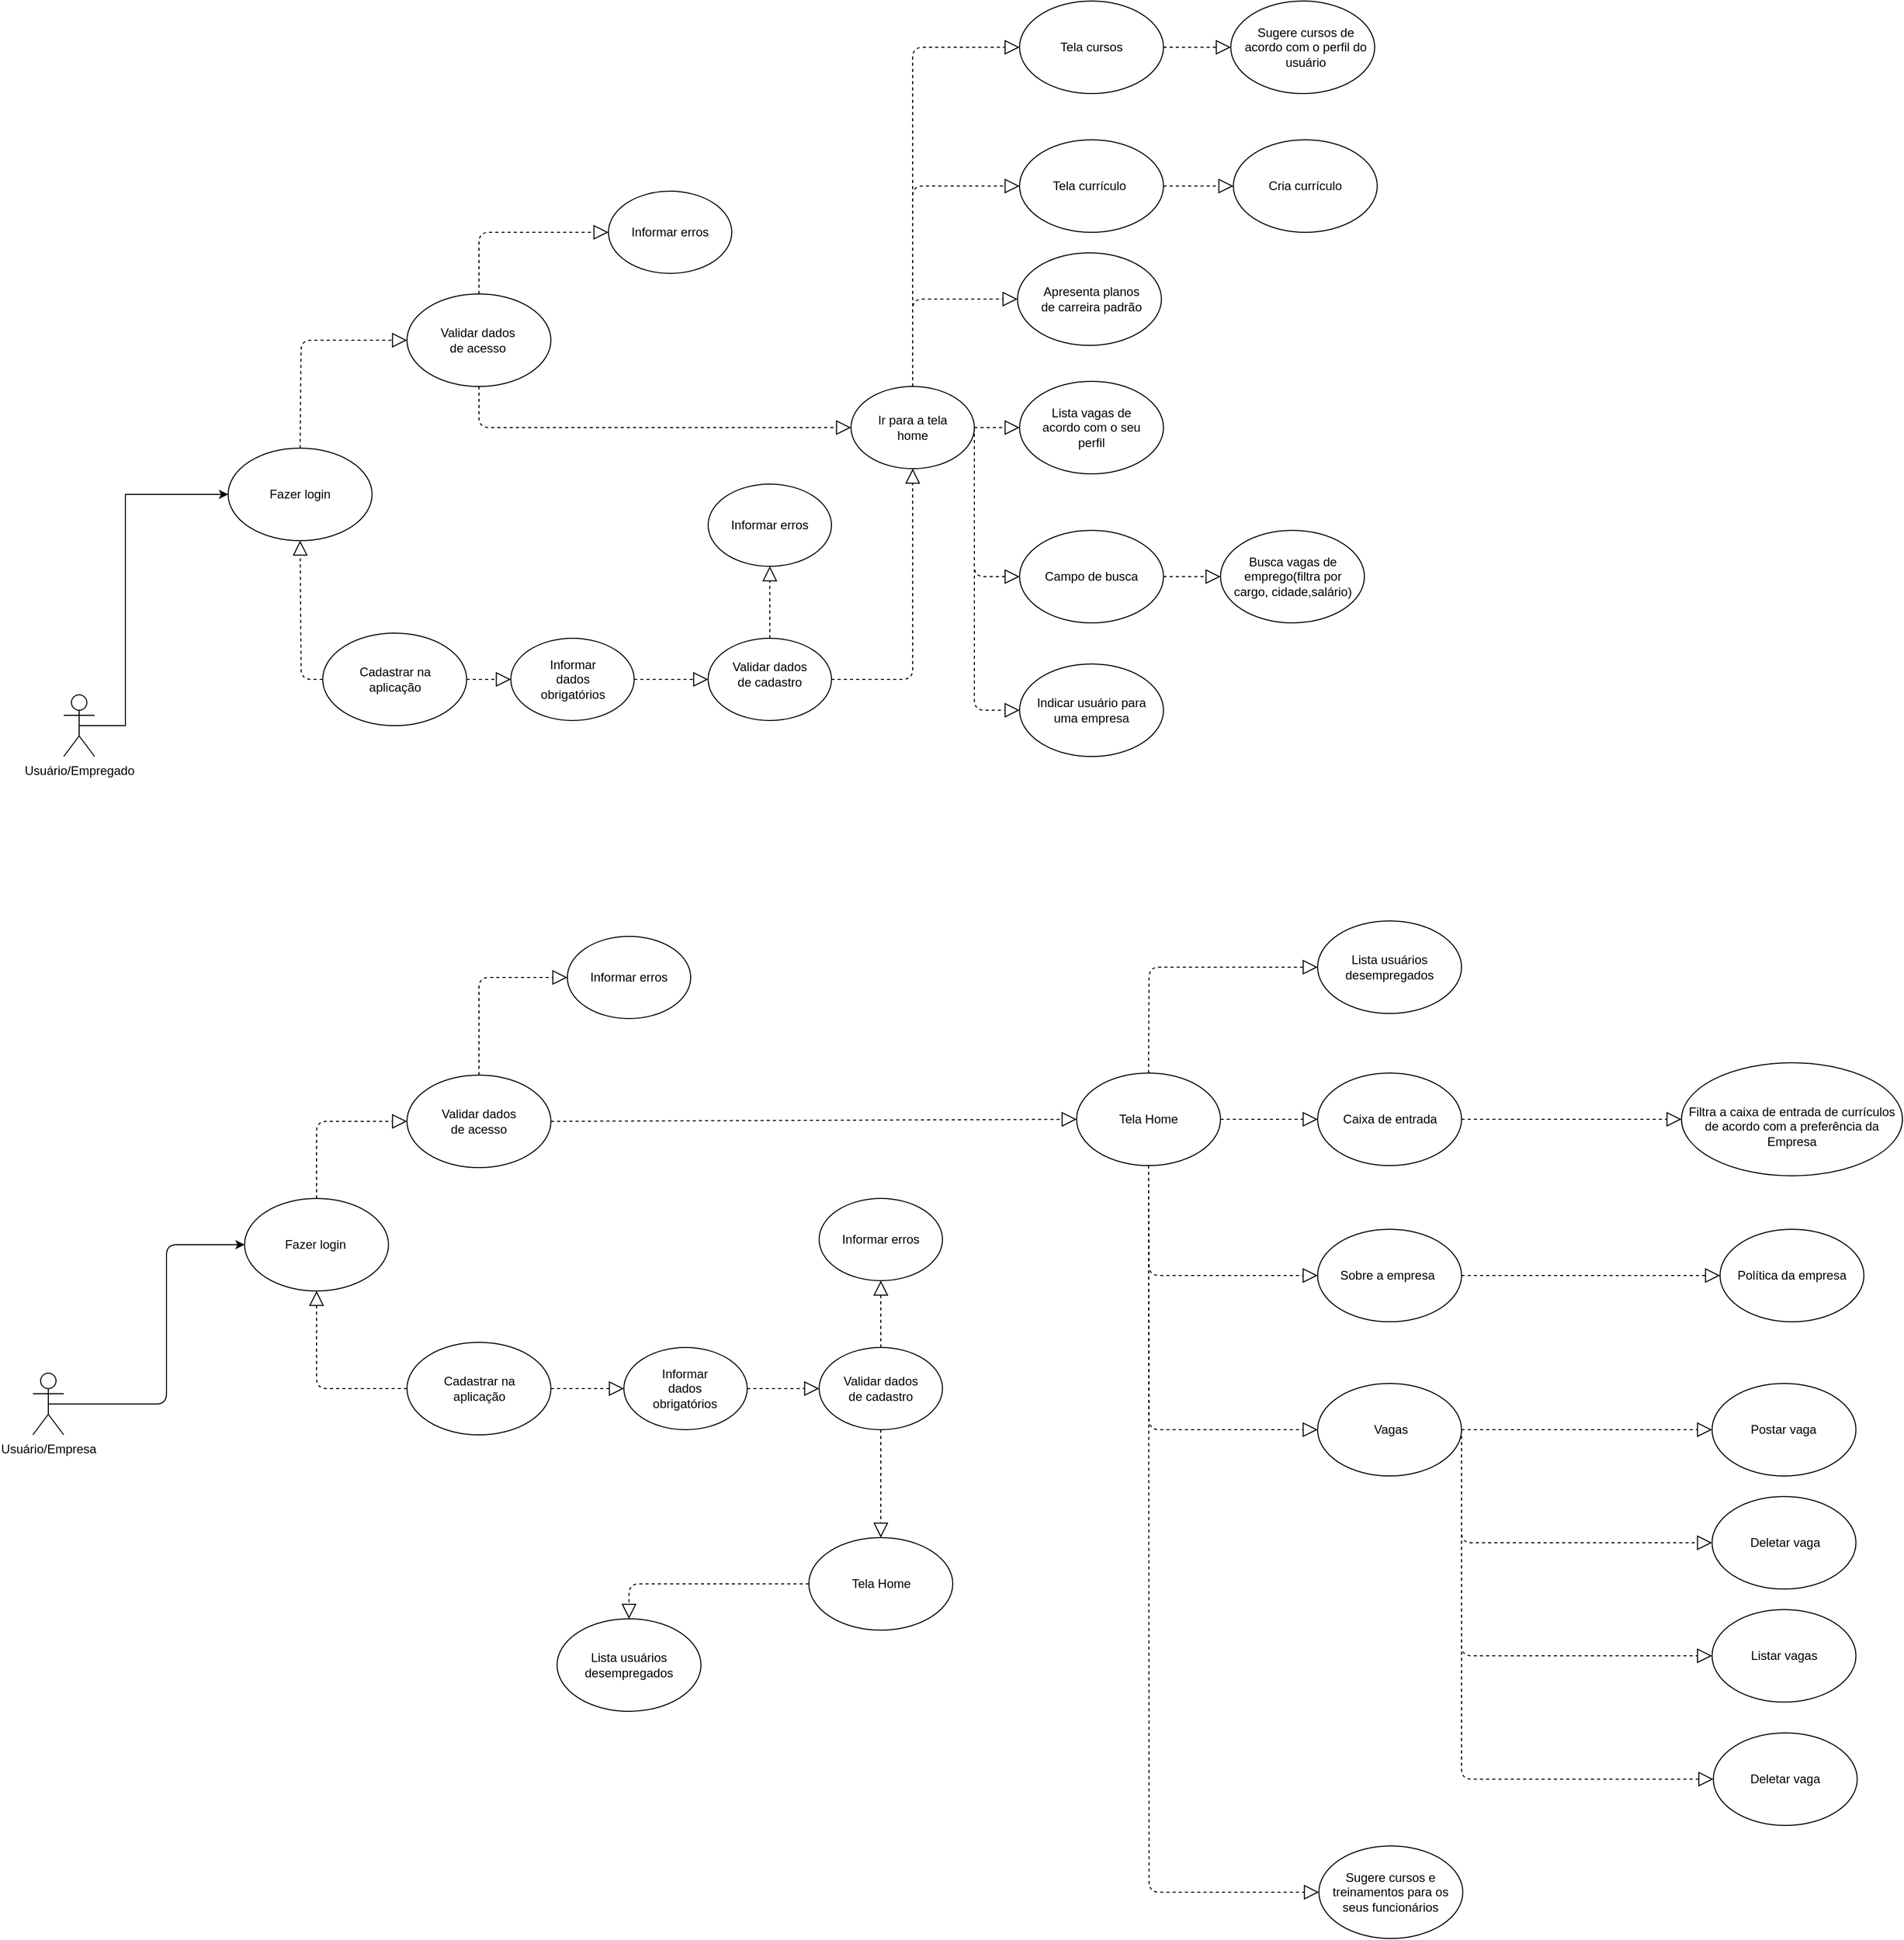<mxfile version="13.9.9" type="device"><diagram id="lI3hAv1huCaklIsMOqYF" name="Page-1"><mxGraphModel dx="1662" dy="1991" grid="1" gridSize="10" guides="1" tooltips="1" connect="1" arrows="1" fold="1" page="1" pageScale="1" pageWidth="827" pageHeight="1169" math="0" shadow="0"><root><mxCell id="0"/><mxCell id="1" parent="0"/><mxCell id="fWmXNfP4yP4IOlKslbQq-147" value="" style="ellipse;whiteSpace=wrap;html=1;" parent="1" vertex="1"><mxGeometry x="1683.75" y="940" width="140" height="90" as="geometry"/></mxCell><mxCell id="fWmXNfP4yP4IOlKslbQq-91" value="" style="ellipse;whiteSpace=wrap;html=1;" parent="1" vertex="1"><mxGeometry x="414" y="900" width="140" height="90" as="geometry"/></mxCell><mxCell id="fWmXNfP4yP4IOlKslbQq-53" value="" style="ellipse;whiteSpace=wrap;html=1;" parent="1" vertex="1"><mxGeometry x="1205.5" y="110" width="140" height="90" as="geometry"/></mxCell><mxCell id="fWmXNfP4yP4IOlKslbQq-38" value="" style="ellipse;whiteSpace=wrap;html=1;" parent="1" vertex="1"><mxGeometry x="1218" y="-270" width="140" height="90" as="geometry"/></mxCell><mxCell id="fWmXNfP4yP4IOlKslbQq-37" value="" style="ellipse;whiteSpace=wrap;html=1;" parent="1" vertex="1"><mxGeometry x="1010" y="-35" width="140" height="90" as="geometry"/></mxCell><mxCell id="fWmXNfP4yP4IOlKslbQq-35" value="" style="ellipse;whiteSpace=wrap;html=1;" parent="1" vertex="1"><mxGeometry x="1010" y="-405" width="140" height="90" as="geometry"/></mxCell><mxCell id="xxD2hqZDvxh-b4u4Xr12-1" value="Usuário/Empregado" style="shape=umlActor;verticalLabelPosition=bottom;verticalAlign=top;html=1;outlineConnect=0;" parent="1" vertex="1"><mxGeometry x="80" y="270" width="30" height="60" as="geometry"/></mxCell><mxCell id="xxD2hqZDvxh-b4u4Xr12-4" value="Busca vagas de emprego(filtra por cargo, cidade,salário)" style="text;html=1;strokeColor=none;fillColor=none;align=center;verticalAlign=middle;whiteSpace=wrap;rounded=0;" parent="1" vertex="1"><mxGeometry x="1215.5" y="140" width="120" height="30" as="geometry"/></mxCell><mxCell id="xxD2hqZDvxh-b4u4Xr12-10" value="" style="ellipse;whiteSpace=wrap;html=1;" parent="1" vertex="1"><mxGeometry x="1010" y="240" width="140" height="90" as="geometry"/></mxCell><mxCell id="xxD2hqZDvxh-b4u4Xr12-11" value="Cria currículo" style="text;html=1;strokeColor=none;fillColor=none;align=center;verticalAlign=middle;whiteSpace=wrap;rounded=0;" parent="1" vertex="1"><mxGeometry x="1245" y="-240" width="86" height="30" as="geometry"/></mxCell><mxCell id="xxD2hqZDvxh-b4u4Xr12-13" value="" style="endArrow=classic;html=1;rounded=0;entryX=0;entryY=0.5;entryDx=0;entryDy=0;exitX=0.5;exitY=0.5;exitDx=0;exitDy=0;exitPerimeter=0;" parent="1" source="xxD2hqZDvxh-b4u4Xr12-1" target="fWmXNfP4yP4IOlKslbQq-2" edge="1"><mxGeometry width="50" height="50" relative="1" as="geometry"><mxPoint x="160" y="300" as="sourcePoint"/><mxPoint x="440" y="220" as="targetPoint"/><Array as="points"><mxPoint x="140" y="300"/><mxPoint x="140" y="75"/></Array></mxGeometry></mxCell><mxCell id="xxD2hqZDvxh-b4u4Xr12-23" value="" style="ellipse;whiteSpace=wrap;html=1;" parent="1" vertex="1"><mxGeometry x="1008" y="-160" width="140" height="90" as="geometry"/></mxCell><mxCell id="xxD2hqZDvxh-b4u4Xr12-25" value="Apresenta planos de carreira padrão" style="text;html=1;strokeColor=none;fillColor=none;align=center;verticalAlign=middle;whiteSpace=wrap;rounded=0;" parent="1" vertex="1"><mxGeometry x="1027" y="-130" width="106" height="30" as="geometry"/></mxCell><mxCell id="fWmXNfP4yP4IOlKslbQq-93" style="edgeStyle=none;orthogonalLoop=1;jettySize=auto;html=1;exitX=0.5;exitY=0.5;exitDx=0;exitDy=0;exitPerimeter=0;entryX=0;entryY=0.5;entryDx=0;entryDy=0;" parent="1" source="xxD2hqZDvxh-b4u4Xr12-28" target="fWmXNfP4yP4IOlKslbQq-88" edge="1"><mxGeometry relative="1" as="geometry"><Array as="points"><mxPoint x="180" y="960"/><mxPoint x="180" y="805"/></Array></mxGeometry></mxCell><mxCell id="xxD2hqZDvxh-b4u4Xr12-28" value="Usuário/Empresa" style="shape=umlActor;verticalLabelPosition=bottom;verticalAlign=top;html=1;outlineConnect=0;" parent="1" vertex="1"><mxGeometry x="50" y="930" width="30" height="60" as="geometry"/></mxCell><mxCell id="xxD2hqZDvxh-b4u4Xr12-30" value="" style="ellipse;whiteSpace=wrap;html=1;" parent="1" vertex="1"><mxGeometry x="1654" y="628" width="215" height="110" as="geometry"/></mxCell><mxCell id="xxD2hqZDvxh-b4u4Xr12-31" value="" style="ellipse;whiteSpace=wrap;html=1;" parent="1" vertex="1"><mxGeometry x="1300" y="940" width="140" height="90" as="geometry"/></mxCell><mxCell id="xxD2hqZDvxh-b4u4Xr12-32" value="Sugere cursos e treinamentos para os seus funcionários" style="ellipse;whiteSpace=wrap;html=1;" parent="1" vertex="1"><mxGeometry x="1301.25" y="1390" width="140" height="90" as="geometry"/></mxCell><mxCell id="xxD2hqZDvxh-b4u4Xr12-33" value="Filtra a caixa de entrada de currículos de acordo com a preferência da Empresa" style="text;html=1;strokeColor=none;fillColor=none;align=center;verticalAlign=middle;whiteSpace=wrap;rounded=0;" parent="1" vertex="1"><mxGeometry x="1660" y="675" width="203" height="30" as="geometry"/></mxCell><mxCell id="xxD2hqZDvxh-b4u4Xr12-36" value="Postar vaga&amp;nbsp;" style="text;html=1;strokeColor=none;fillColor=none;align=center;verticalAlign=middle;whiteSpace=wrap;rounded=0;" parent="1" vertex="1"><mxGeometry x="1710" y="970" width="90" height="30" as="geometry"/></mxCell><mxCell id="fWmXNfP4yP4IOlKslbQq-2" value="" style="ellipse;whiteSpace=wrap;html=1;" parent="1" vertex="1"><mxGeometry x="240" y="30" width="140" height="90" as="geometry"/></mxCell><mxCell id="fWmXNfP4yP4IOlKslbQq-4" value="Fazer login" style="text;html=1;strokeColor=none;fillColor=none;align=center;verticalAlign=middle;whiteSpace=wrap;rounded=0;" parent="1" vertex="1"><mxGeometry x="255" y="65" width="110" height="20" as="geometry"/></mxCell><mxCell id="fWmXNfP4yP4IOlKslbQq-5" value="" style="ellipse;whiteSpace=wrap;html=1;" parent="1" vertex="1"><mxGeometry x="332" y="210" width="140" height="90" as="geometry"/></mxCell><mxCell id="fWmXNfP4yP4IOlKslbQq-7" value="Cadastrar na aplicação" style="text;html=1;strokeColor=none;fillColor=none;align=center;verticalAlign=middle;whiteSpace=wrap;rounded=0;" parent="1" vertex="1"><mxGeometry x="344.5" y="245" width="115" height="20" as="geometry"/></mxCell><mxCell id="fWmXNfP4yP4IOlKslbQq-10" value="" style="endArrow=block;dashed=1;endFill=0;endSize=12;html=1;exitX=0;exitY=0.5;exitDx=0;exitDy=0;entryX=0.5;entryY=1;entryDx=0;entryDy=0;" parent="1" source="fWmXNfP4yP4IOlKslbQq-5" target="fWmXNfP4yP4IOlKslbQq-2" edge="1"><mxGeometry width="160" relative="1" as="geometry"><mxPoint x="140" y="150" as="sourcePoint"/><mxPoint x="300" y="150" as="targetPoint"/><Array as="points"><mxPoint x="311" y="255"/></Array></mxGeometry></mxCell><mxCell id="fWmXNfP4yP4IOlKslbQq-11" value="" style="ellipse;whiteSpace=wrap;html=1;" parent="1" vertex="1"><mxGeometry x="414" y="-120" width="140" height="90" as="geometry"/></mxCell><mxCell id="fWmXNfP4yP4IOlKslbQq-12" value="" style="endArrow=block;dashed=1;endFill=0;endSize=12;html=1;exitX=0.5;exitY=0;exitDx=0;exitDy=0;entryX=0;entryY=0.5;entryDx=0;entryDy=0;" parent="1" source="fWmXNfP4yP4IOlKslbQq-2" target="fWmXNfP4yP4IOlKslbQq-11" edge="1"><mxGeometry width="160" relative="1" as="geometry"><mxPoint x="381" y="265" as="sourcePoint"/><mxPoint x="321" y="130" as="targetPoint"/><Array as="points"><mxPoint x="311" y="-75"/></Array></mxGeometry></mxCell><mxCell id="fWmXNfP4yP4IOlKslbQq-13" value="Validar dados de acesso" style="text;html=1;strokeColor=none;fillColor=none;align=center;verticalAlign=middle;whiteSpace=wrap;rounded=0;" parent="1" vertex="1"><mxGeometry x="440" y="-85" width="86" height="20" as="geometry"/></mxCell><mxCell id="fWmXNfP4yP4IOlKslbQq-15" value="" style="ellipse;whiteSpace=wrap;html=1;" parent="1" vertex="1"><mxGeometry x="610" y="-220" width="120" height="80" as="geometry"/></mxCell><mxCell id="fWmXNfP4yP4IOlKslbQq-16" value="" style="ellipse;whiteSpace=wrap;html=1;" parent="1" vertex="1"><mxGeometry x="846" y="-30" width="120" height="80" as="geometry"/></mxCell><mxCell id="fWmXNfP4yP4IOlKslbQq-17" value="" style="endArrow=block;dashed=1;endFill=0;endSize=12;html=1;exitX=0.5;exitY=0;exitDx=0;exitDy=0;entryX=0;entryY=0.5;entryDx=0;entryDy=0;" parent="1" source="fWmXNfP4yP4IOlKslbQq-11" target="fWmXNfP4yP4IOlKslbQq-15" edge="1"><mxGeometry width="160" relative="1" as="geometry"><mxPoint x="479" y="-120" as="sourcePoint"/><mxPoint x="605" y="-180" as="targetPoint"/><Array as="points"><mxPoint x="484" y="-180"/></Array></mxGeometry></mxCell><mxCell id="fWmXNfP4yP4IOlKslbQq-18" value="Informar erros" style="text;html=1;strokeColor=none;fillColor=none;align=center;verticalAlign=middle;whiteSpace=wrap;rounded=0;" parent="1" vertex="1"><mxGeometry x="625" y="-190" width="90" height="20" as="geometry"/></mxCell><mxCell id="fWmXNfP4yP4IOlKslbQq-19" value="Ir para a tela home" style="text;html=1;strokeColor=none;fillColor=none;align=center;verticalAlign=middle;whiteSpace=wrap;rounded=0;" parent="1" vertex="1"><mxGeometry x="856" width="100" height="20" as="geometry"/></mxCell><mxCell id="fWmXNfP4yP4IOlKslbQq-20" value="" style="endArrow=block;dashed=1;endFill=0;endSize=12;html=1;exitX=0.5;exitY=1;exitDx=0;exitDy=0;entryX=0;entryY=0.5;entryDx=0;entryDy=0;" parent="1" source="fWmXNfP4yP4IOlKslbQq-11" target="fWmXNfP4yP4IOlKslbQq-16" edge="1"><mxGeometry width="160" relative="1" as="geometry"><mxPoint x="494" y="-110" as="sourcePoint"/><mxPoint x="620" y="-170" as="targetPoint"/><Array as="points"><mxPoint x="484" y="10"/></Array></mxGeometry></mxCell><mxCell id="fWmXNfP4yP4IOlKslbQq-22" value="" style="ellipse;whiteSpace=wrap;html=1;" parent="1" vertex="1"><mxGeometry x="515" y="215" width="120" height="80" as="geometry"/></mxCell><mxCell id="fWmXNfP4yP4IOlKslbQq-23" value="" style="endArrow=block;dashed=1;endFill=0;endSize=12;html=1;exitX=1;exitY=0.5;exitDx=0;exitDy=0;entryX=0;entryY=0.5;entryDx=0;entryDy=0;" parent="1" source="fWmXNfP4yP4IOlKslbQq-5" target="fWmXNfP4yP4IOlKslbQq-22" edge="1"><mxGeometry width="160" relative="1" as="geometry"><mxPoint x="381" y="265" as="sourcePoint"/><mxPoint x="321" y="130" as="targetPoint"/><Array as="points"/></mxGeometry></mxCell><mxCell id="fWmXNfP4yP4IOlKslbQq-24" value="Informar dados obrigatórios" style="text;html=1;strokeColor=none;fillColor=none;align=center;verticalAlign=middle;whiteSpace=wrap;rounded=0;" parent="1" vertex="1"><mxGeometry x="537.5" y="245" width="75" height="20" as="geometry"/></mxCell><mxCell id="fWmXNfP4yP4IOlKslbQq-25" value="" style="ellipse;whiteSpace=wrap;html=1;" parent="1" vertex="1"><mxGeometry x="707" y="65" width="120" height="80" as="geometry"/></mxCell><mxCell id="fWmXNfP4yP4IOlKslbQq-26" value="Informar erros" style="text;html=1;strokeColor=none;fillColor=none;align=center;verticalAlign=middle;whiteSpace=wrap;rounded=0;" parent="1" vertex="1"><mxGeometry x="722" y="95" width="90" height="20" as="geometry"/></mxCell><mxCell id="fWmXNfP4yP4IOlKslbQq-27" value="" style="endArrow=block;dashed=1;endFill=0;endSize=12;html=1;exitX=0.5;exitY=0;exitDx=0;exitDy=0;entryX=0.5;entryY=1;entryDx=0;entryDy=0;" parent="1" source="fWmXNfP4yP4IOlKslbQq-31" target="fWmXNfP4yP4IOlKslbQq-25" edge="1"><mxGeometry width="160" relative="1" as="geometry"><mxPoint x="494" y="-110" as="sourcePoint"/><mxPoint x="620" y="-170" as="targetPoint"/><Array as="points"><mxPoint x="767" y="170"/></Array></mxGeometry></mxCell><mxCell id="fWmXNfP4yP4IOlKslbQq-29" value="" style="endArrow=block;dashed=1;endFill=0;endSize=12;html=1;entryX=0;entryY=0.5;entryDx=0;entryDy=0;exitX=1;exitY=0.5;exitDx=0;exitDy=0;" parent="1" source="fWmXNfP4yP4IOlKslbQq-22" target="fWmXNfP4yP4IOlKslbQq-31" edge="1"><mxGeometry width="160" relative="1" as="geometry"><mxPoint x="980" y="250" as="sourcePoint"/><mxPoint x="310" y="340" as="targetPoint"/><Array as="points"/></mxGeometry></mxCell><mxCell id="fWmXNfP4yP4IOlKslbQq-31" value="" style="ellipse;whiteSpace=wrap;html=1;" parent="1" vertex="1"><mxGeometry x="707" y="215" width="120" height="80" as="geometry"/></mxCell><mxCell id="fWmXNfP4yP4IOlKslbQq-32" value="Validar dados de cadastro" style="text;html=1;strokeColor=none;fillColor=none;align=center;verticalAlign=middle;whiteSpace=wrap;rounded=0;" parent="1" vertex="1"><mxGeometry x="724" y="240" width="86" height="20" as="geometry"/></mxCell><mxCell id="fWmXNfP4yP4IOlKslbQq-33" value="" style="endArrow=block;dashed=1;endFill=0;endSize=12;html=1;exitX=1;exitY=0.5;exitDx=0;exitDy=0;entryX=0.5;entryY=1;entryDx=0;entryDy=0;" parent="1" source="fWmXNfP4yP4IOlKslbQq-31" target="fWmXNfP4yP4IOlKslbQq-16" edge="1"><mxGeometry width="160" relative="1" as="geometry"><mxPoint x="777.0" y="225" as="sourcePoint"/><mxPoint x="777.0" y="155" as="targetPoint"/><Array as="points"><mxPoint x="906" y="255"/></Array></mxGeometry></mxCell><mxCell id="fWmXNfP4yP4IOlKslbQq-36" value="Lista vagas de acordo com o seu perfil" style="text;html=1;strokeColor=none;fillColor=none;align=center;verticalAlign=middle;whiteSpace=wrap;rounded=0;" parent="1" vertex="1"><mxGeometry x="1025" y="5" width="110" height="10" as="geometry"/></mxCell><mxCell id="fWmXNfP4yP4IOlKslbQq-39" value="" style="ellipse;whiteSpace=wrap;html=1;" parent="1" vertex="1"><mxGeometry x="1215.5" y="-405" width="140" height="90" as="geometry"/></mxCell><mxCell id="fWmXNfP4yP4IOlKslbQq-40" value="" style="ellipse;whiteSpace=wrap;html=1;" parent="1" vertex="1"><mxGeometry x="1010" y="110" width="140" height="90" as="geometry"/></mxCell><mxCell id="fWmXNfP4yP4IOlKslbQq-41" value="Sugere cursos de acordo com o perfil do usuário" style="text;html=1;strokeColor=none;fillColor=none;align=center;verticalAlign=middle;whiteSpace=wrap;rounded=0;" parent="1" vertex="1"><mxGeometry x="1220.5" y="-370" width="135" height="20" as="geometry"/></mxCell><mxCell id="fWmXNfP4yP4IOlKslbQq-42" value="" style="ellipse;whiteSpace=wrap;html=1;" parent="1" vertex="1"><mxGeometry x="1010" y="-270" width="140" height="90" as="geometry"/></mxCell><mxCell id="fWmXNfP4yP4IOlKslbQq-44" value="Tela currículo" style="text;html=1;strokeColor=none;fillColor=none;align=center;verticalAlign=middle;whiteSpace=wrap;rounded=0;" parent="1" vertex="1"><mxGeometry x="1041" y="-235" width="74" height="20" as="geometry"/></mxCell><mxCell id="fWmXNfP4yP4IOlKslbQq-46" value="" style="endArrow=block;dashed=1;endFill=0;endSize=12;html=1;exitX=0.5;exitY=0;exitDx=0;exitDy=0;entryX=0;entryY=0.5;entryDx=0;entryDy=0;" parent="1" source="fWmXNfP4yP4IOlKslbQq-16" target="fWmXNfP4yP4IOlKslbQq-42" edge="1"><mxGeometry width="160" relative="1" as="geometry"><mxPoint x="1050" y="-70" as="sourcePoint"/><mxPoint x="1210" y="-70" as="targetPoint"/><Array as="points"><mxPoint x="906" y="-225"/></Array></mxGeometry></mxCell><mxCell id="fWmXNfP4yP4IOlKslbQq-47" value="" style="endArrow=block;dashed=1;endFill=0;endSize=12;html=1;entryX=0;entryY=0.5;entryDx=0;entryDy=0;exitX=1;exitY=0.5;exitDx=0;exitDy=0;" parent="1" source="fWmXNfP4yP4IOlKslbQq-42" target="fWmXNfP4yP4IOlKslbQq-38" edge="1"><mxGeometry width="160" relative="1" as="geometry"><mxPoint x="1050" y="-20" as="sourcePoint"/><mxPoint x="1210" y="-20" as="targetPoint"/></mxGeometry></mxCell><mxCell id="fWmXNfP4yP4IOlKslbQq-48" value="" style="endArrow=block;dashed=1;endFill=0;endSize=12;html=1;exitX=1;exitY=0.5;exitDx=0;exitDy=0;" parent="1" source="fWmXNfP4yP4IOlKslbQq-16" edge="1"><mxGeometry width="160" relative="1" as="geometry"><mxPoint x="1000" as="sourcePoint"/><mxPoint x="1010" y="10" as="targetPoint"/></mxGeometry></mxCell><mxCell id="fWmXNfP4yP4IOlKslbQq-49" value="Tela cursos" style="text;html=1;strokeColor=none;fillColor=none;align=center;verticalAlign=middle;whiteSpace=wrap;rounded=0;" parent="1" vertex="1"><mxGeometry x="1045" y="-370" width="70" height="20" as="geometry"/></mxCell><mxCell id="fWmXNfP4yP4IOlKslbQq-50" value="" style="endArrow=block;dashed=1;endFill=0;endSize=12;html=1;exitX=0.5;exitY=0;exitDx=0;exitDy=0;entryX=0;entryY=0.5;entryDx=0;entryDy=0;" parent="1" source="fWmXNfP4yP4IOlKslbQq-16" target="fWmXNfP4yP4IOlKslbQq-35" edge="1"><mxGeometry width="160" relative="1" as="geometry"><mxPoint x="916" y="-20" as="sourcePoint"/><mxPoint x="1020" y="-155" as="targetPoint"/><Array as="points"><mxPoint x="906" y="-360"/></Array></mxGeometry></mxCell><mxCell id="fWmXNfP4yP4IOlKslbQq-51" value="" style="endArrow=block;dashed=1;endFill=0;endSize=12;html=1;exitX=1;exitY=0.5;exitDx=0;exitDy=0;entryX=0;entryY=0.5;entryDx=0;entryDy=0;" parent="1" source="fWmXNfP4yP4IOlKslbQq-35" target="fWmXNfP4yP4IOlKslbQq-39" edge="1"><mxGeometry width="160" relative="1" as="geometry"><mxPoint x="926" y="-10" as="sourcePoint"/><mxPoint x="1030" y="-145" as="targetPoint"/><Array as="points"/></mxGeometry></mxCell><mxCell id="fWmXNfP4yP4IOlKslbQq-52" value="Campo de busca" style="text;html=1;strokeColor=none;fillColor=none;align=center;verticalAlign=middle;whiteSpace=wrap;rounded=0;" parent="1" vertex="1"><mxGeometry x="1030" y="145" width="100" height="20" as="geometry"/></mxCell><mxCell id="fWmXNfP4yP4IOlKslbQq-54" value="" style="endArrow=block;dashed=1;endFill=0;endSize=12;html=1;exitX=1;exitY=0.5;exitDx=0;exitDy=0;entryX=0;entryY=0.5;entryDx=0;entryDy=0;" parent="1" source="fWmXNfP4yP4IOlKslbQq-16" target="fWmXNfP4yP4IOlKslbQq-40" edge="1"><mxGeometry width="160" relative="1" as="geometry"><mxPoint x="837.0" y="265" as="sourcePoint"/><mxPoint x="916" y="60" as="targetPoint"/><Array as="points"><mxPoint x="966" y="155"/></Array></mxGeometry></mxCell><mxCell id="fWmXNfP4yP4IOlKslbQq-55" value="" style="endArrow=block;dashed=1;endFill=0;endSize=12;html=1;exitX=1;exitY=0.5;exitDx=0;exitDy=0;entryX=0;entryY=0.5;entryDx=0;entryDy=0;" parent="1" source="fWmXNfP4yP4IOlKslbQq-40" target="fWmXNfP4yP4IOlKslbQq-53" edge="1"><mxGeometry width="160" relative="1" as="geometry"><mxPoint x="847.0" y="275" as="sourcePoint"/><mxPoint x="926" y="70" as="targetPoint"/><Array as="points"/></mxGeometry></mxCell><mxCell id="fWmXNfP4yP4IOlKslbQq-56" value="Indicar usuário para uma empresa" style="text;html=1;strokeColor=none;fillColor=none;align=center;verticalAlign=middle;whiteSpace=wrap;rounded=0;" parent="1" vertex="1"><mxGeometry x="1025" y="275" width="110" height="20" as="geometry"/></mxCell><mxCell id="fWmXNfP4yP4IOlKslbQq-57" value="" style="endArrow=block;dashed=1;endFill=0;endSize=12;html=1;entryX=0;entryY=0.5;entryDx=0;entryDy=0;exitX=1;exitY=0.5;exitDx=0;exitDy=0;" parent="1" source="fWmXNfP4yP4IOlKslbQq-16" target="xxD2hqZDvxh-b4u4Xr12-10" edge="1"><mxGeometry width="160" relative="1" as="geometry"><mxPoint x="940" y="90" as="sourcePoint"/><mxPoint x="1020" y="165" as="targetPoint"/><Array as="points"><mxPoint x="966" y="285"/></Array></mxGeometry></mxCell><mxCell id="fWmXNfP4yP4IOlKslbQq-60" value="" style="endArrow=block;dashed=1;endFill=0;endSize=12;html=1;entryX=0;entryY=0.5;entryDx=0;entryDy=0;" parent="1" target="xxD2hqZDvxh-b4u4Xr12-23" edge="1"><mxGeometry width="160" relative="1" as="geometry"><mxPoint x="906" y="-30" as="sourcePoint"/><mxPoint x="1020" y="295" as="targetPoint"/><Array as="points"><mxPoint x="906" y="-115"/></Array></mxGeometry></mxCell><mxCell id="fWmXNfP4yP4IOlKslbQq-88" value="" style="ellipse;whiteSpace=wrap;html=1;" parent="1" vertex="1"><mxGeometry x="256" y="760" width="140" height="90" as="geometry"/></mxCell><mxCell id="fWmXNfP4yP4IOlKslbQq-89" value="Fazer login" style="text;html=1;strokeColor=none;fillColor=none;align=center;verticalAlign=middle;whiteSpace=wrap;rounded=0;" parent="1" vertex="1"><mxGeometry x="270" y="795" width="110" height="20" as="geometry"/></mxCell><mxCell id="fWmXNfP4yP4IOlKslbQq-90" style="edgeStyle=none;orthogonalLoop=1;jettySize=auto;html=1;exitX=0.5;exitY=1;exitDx=0;exitDy=0;" parent="1" source="fWmXNfP4yP4IOlKslbQq-89" target="fWmXNfP4yP4IOlKslbQq-89" edge="1"><mxGeometry relative="1" as="geometry"/></mxCell><mxCell id="fWmXNfP4yP4IOlKslbQq-97" value="Cadastrar na aplicação" style="text;html=1;strokeColor=none;fillColor=none;align=center;verticalAlign=middle;whiteSpace=wrap;rounded=0;" parent="1" vertex="1"><mxGeometry x="426.5" y="935" width="115" height="20" as="geometry"/></mxCell><mxCell id="fWmXNfP4yP4IOlKslbQq-98" value="" style="endArrow=block;dashed=1;endFill=0;endSize=12;html=1;exitX=0;exitY=0.5;exitDx=0;exitDy=0;entryX=0.5;entryY=1;entryDx=0;entryDy=0;" parent="1" source="fWmXNfP4yP4IOlKslbQq-91" target="fWmXNfP4yP4IOlKslbQq-88" edge="1"><mxGeometry width="160" relative="1" as="geometry"><mxPoint x="600" y="680" as="sourcePoint"/><mxPoint x="760" y="680" as="targetPoint"/><Array as="points"><mxPoint x="326" y="945"/></Array></mxGeometry></mxCell><mxCell id="fWmXNfP4yP4IOlKslbQq-101" value="" style="ellipse;whiteSpace=wrap;html=1;" parent="1" vertex="1"><mxGeometry x="414" y="640" width="140" height="90" as="geometry"/></mxCell><mxCell id="fWmXNfP4yP4IOlKslbQq-102" value="Validar dados de acesso" style="text;html=1;strokeColor=none;fillColor=none;align=center;verticalAlign=middle;whiteSpace=wrap;rounded=0;" parent="1" vertex="1"><mxGeometry x="441" y="675" width="86" height="20" as="geometry"/></mxCell><mxCell id="fWmXNfP4yP4IOlKslbQq-103" value="" style="ellipse;whiteSpace=wrap;html=1;" parent="1" vertex="1"><mxGeometry x="570" y="505" width="120" height="80" as="geometry"/></mxCell><mxCell id="fWmXNfP4yP4IOlKslbQq-104" value="Informar erros" style="text;html=1;strokeColor=none;fillColor=none;align=center;verticalAlign=middle;whiteSpace=wrap;rounded=0;" parent="1" vertex="1"><mxGeometry x="585" y="535" width="90" height="20" as="geometry"/></mxCell><mxCell id="fWmXNfP4yP4IOlKslbQq-105" value="" style="endArrow=block;dashed=1;endFill=0;endSize=12;html=1;exitX=0.5;exitY=0;exitDx=0;exitDy=0;entryX=0;entryY=0.5;entryDx=0;entryDy=0;" parent="1" source="fWmXNfP4yP4IOlKslbQq-101" target="fWmXNfP4yP4IOlKslbQq-103" edge="1"><mxGeometry width="160" relative="1" as="geometry"><mxPoint x="600" y="290" as="sourcePoint"/><mxPoint x="760" y="290" as="targetPoint"/><Array as="points"><mxPoint x="484" y="545"/></Array></mxGeometry></mxCell><mxCell id="fWmXNfP4yP4IOlKslbQq-106" value="" style="endArrow=block;dashed=1;endFill=0;endSize=12;html=1;exitX=0.5;exitY=0;exitDx=0;exitDy=0;entryX=0;entryY=0.5;entryDx=0;entryDy=0;" parent="1" source="fWmXNfP4yP4IOlKslbQq-88" target="fWmXNfP4yP4IOlKslbQq-101" edge="1"><mxGeometry width="160" relative="1" as="geometry"><mxPoint x="494" y="650" as="sourcePoint"/><mxPoint x="530" y="560" as="targetPoint"/><Array as="points"><mxPoint x="326" y="685"/></Array></mxGeometry></mxCell><mxCell id="fWmXNfP4yP4IOlKslbQq-107" value="" style="ellipse;whiteSpace=wrap;html=1;" parent="1" vertex="1"><mxGeometry x="625" y="905" width="120" height="80" as="geometry"/></mxCell><mxCell id="fWmXNfP4yP4IOlKslbQq-108" value="" style="endArrow=block;dashed=1;endFill=0;endSize=12;html=1;exitX=1;exitY=0.5;exitDx=0;exitDy=0;entryX=0;entryY=0.5;entryDx=0;entryDy=0;" parent="1" source="fWmXNfP4yP4IOlKslbQq-91" target="fWmXNfP4yP4IOlKslbQq-107" edge="1"><mxGeometry width="160" relative="1" as="geometry"><mxPoint x="580" y="930" as="sourcePoint"/><mxPoint x="429" y="805" as="targetPoint"/><Array as="points"/></mxGeometry></mxCell><mxCell id="fWmXNfP4yP4IOlKslbQq-109" value="Informar dados obrigatórios" style="text;html=1;strokeColor=none;fillColor=none;align=center;verticalAlign=middle;whiteSpace=wrap;rounded=0;" parent="1" vertex="1"><mxGeometry x="647" y="935" width="75" height="20" as="geometry"/></mxCell><mxCell id="fWmXNfP4yP4IOlKslbQq-110" value="" style="endArrow=block;dashed=1;endFill=0;endSize=12;html=1;entryX=0;entryY=0.5;entryDx=0;entryDy=0;exitX=1;exitY=0.5;exitDx=0;exitDy=0;" parent="1" source="fWmXNfP4yP4IOlKslbQq-107" target="fWmXNfP4yP4IOlKslbQq-111" edge="1"><mxGeometry width="160" relative="1" as="geometry"><mxPoint x="1088" y="925" as="sourcePoint"/><mxPoint x="418" y="1015" as="targetPoint"/><Array as="points"/></mxGeometry></mxCell><mxCell id="fWmXNfP4yP4IOlKslbQq-111" value="" style="ellipse;whiteSpace=wrap;html=1;" parent="1" vertex="1"><mxGeometry x="815" y="905" width="120" height="80" as="geometry"/></mxCell><mxCell id="fWmXNfP4yP4IOlKslbQq-112" value="Validar dados de cadastro" style="text;html=1;strokeColor=none;fillColor=none;align=center;verticalAlign=middle;whiteSpace=wrap;rounded=0;" parent="1" vertex="1"><mxGeometry x="832" y="935" width="86" height="20" as="geometry"/></mxCell><mxCell id="fWmXNfP4yP4IOlKslbQq-113" value="" style="ellipse;whiteSpace=wrap;html=1;" parent="1" vertex="1"><mxGeometry x="815" y="760" width="120" height="80" as="geometry"/></mxCell><mxCell id="fWmXNfP4yP4IOlKslbQq-114" value="Informar erros" style="text;html=1;strokeColor=none;fillColor=none;align=center;verticalAlign=middle;whiteSpace=wrap;rounded=0;" parent="1" vertex="1"><mxGeometry x="830" y="790" width="90" height="20" as="geometry"/></mxCell><mxCell id="fWmXNfP4yP4IOlKslbQq-116" value="" style="endArrow=block;dashed=1;endFill=0;endSize=12;html=1;exitX=0.5;exitY=0;exitDx=0;exitDy=0;entryX=0.5;entryY=1;entryDx=0;entryDy=0;" parent="1" source="fWmXNfP4yP4IOlKslbQq-111" target="fWmXNfP4yP4IOlKslbQq-113" edge="1"><mxGeometry width="160" relative="1" as="geometry"><mxPoint x="494" y="650" as="sourcePoint"/><mxPoint x="580" y="555" as="targetPoint"/><Array as="points"/></mxGeometry></mxCell><mxCell id="fWmXNfP4yP4IOlKslbQq-117" value="" style="ellipse;whiteSpace=wrap;html=1;" parent="1" vertex="1"><mxGeometry x="805" y="1090" width="140" height="90" as="geometry"/></mxCell><mxCell id="fWmXNfP4yP4IOlKslbQq-118" value="Tela Home" style="text;html=1;strokeColor=none;fillColor=none;align=center;verticalAlign=middle;whiteSpace=wrap;rounded=0;" parent="1" vertex="1"><mxGeometry x="837.5" y="1125" width="75" height="20" as="geometry"/></mxCell><mxCell id="fWmXNfP4yP4IOlKslbQq-119" value="" style="ellipse;whiteSpace=wrap;html=1;" parent="1" vertex="1"><mxGeometry x="1065.5" y="638" width="140" height="90" as="geometry"/></mxCell><mxCell id="fWmXNfP4yP4IOlKslbQq-120" value="Tela Home" style="text;html=1;strokeColor=none;fillColor=none;align=center;verticalAlign=middle;whiteSpace=wrap;rounded=0;" parent="1" vertex="1"><mxGeometry x="1098" y="673" width="75" height="20" as="geometry"/></mxCell><mxCell id="fWmXNfP4yP4IOlKslbQq-121" value="" style="endArrow=block;dashed=1;endFill=0;endSize=12;html=1;exitX=1;exitY=0.5;exitDx=0;exitDy=0;entryX=0;entryY=0.5;entryDx=0;entryDy=0;" parent="1" source="fWmXNfP4yP4IOlKslbQq-101" target="fWmXNfP4yP4IOlKslbQq-119" edge="1"><mxGeometry width="160" relative="1" as="geometry"><mxPoint x="1010" y="550" as="sourcePoint"/><mxPoint x="1170" y="550" as="targetPoint"/></mxGeometry></mxCell><mxCell id="fWmXNfP4yP4IOlKslbQq-123" value="" style="endArrow=block;dashed=1;endFill=0;endSize=12;html=1;exitX=0.5;exitY=1;exitDx=0;exitDy=0;" parent="1" source="fWmXNfP4yP4IOlKslbQq-111" target="fWmXNfP4yP4IOlKslbQq-117" edge="1"><mxGeometry width="160" relative="1" as="geometry"><mxPoint x="885" y="915" as="sourcePoint"/><mxPoint x="885" y="850" as="targetPoint"/><Array as="points"/></mxGeometry></mxCell><mxCell id="fWmXNfP4yP4IOlKslbQq-124" value="" style="ellipse;whiteSpace=wrap;html=1;" parent="1" vertex="1"><mxGeometry x="1300" y="490" width="140" height="90" as="geometry"/></mxCell><mxCell id="fWmXNfP4yP4IOlKslbQq-125" value="Lista usuários desempregados" style="text;html=1;strokeColor=none;fillColor=none;align=center;verticalAlign=middle;whiteSpace=wrap;rounded=0;" parent="1" vertex="1"><mxGeometry x="1350" y="525" width="40" height="20" as="geometry"/></mxCell><mxCell id="fWmXNfP4yP4IOlKslbQq-127" value="" style="ellipse;whiteSpace=wrap;html=1;" parent="1" vertex="1"><mxGeometry x="1300" y="638" width="140" height="90" as="geometry"/></mxCell><mxCell id="fWmXNfP4yP4IOlKslbQq-128" value="Caixa de entrada" style="text;html=1;strokeColor=none;fillColor=none;align=center;verticalAlign=middle;whiteSpace=wrap;rounded=0;" parent="1" vertex="1"><mxGeometry x="1317.5" y="673" width="105" height="20" as="geometry"/></mxCell><mxCell id="fWmXNfP4yP4IOlKslbQq-133" value="" style="endArrow=block;dashed=1;endFill=0;endSize=12;html=1;entryX=0;entryY=0.5;entryDx=0;entryDy=0;exitX=1;exitY=0.5;exitDx=0;exitDy=0;" parent="1" source="fWmXNfP4yP4IOlKslbQq-119" target="fWmXNfP4yP4IOlKslbQq-127" edge="1"><mxGeometry width="160" relative="1" as="geometry"><mxPoint x="1210" y="680" as="sourcePoint"/><mxPoint x="1620" y="780" as="targetPoint"/></mxGeometry></mxCell><mxCell id="fWmXNfP4yP4IOlKslbQq-135" value="" style="endArrow=block;dashed=1;endFill=0;endSize=12;html=1;entryX=0;entryY=0.5;entryDx=0;entryDy=0;exitX=1;exitY=0.5;exitDx=0;exitDy=0;" parent="1" source="fWmXNfP4yP4IOlKslbQq-127" target="xxD2hqZDvxh-b4u4Xr12-30" edge="1"><mxGeometry width="160" relative="1" as="geometry"><mxPoint x="1215.5" y="693" as="sourcePoint"/><mxPoint x="1310" y="693" as="targetPoint"/></mxGeometry></mxCell><mxCell id="fWmXNfP4yP4IOlKslbQq-136" value="" style="ellipse;whiteSpace=wrap;html=1;" parent="1" vertex="1"><mxGeometry x="1300" y="790" width="140" height="90" as="geometry"/></mxCell><mxCell id="fWmXNfP4yP4IOlKslbQq-137" value="Sobre a empresa" style="text;html=1;strokeColor=none;fillColor=none;align=center;verticalAlign=middle;whiteSpace=wrap;rounded=0;" parent="1" vertex="1"><mxGeometry x="1317.5" y="825" width="100" height="20" as="geometry"/></mxCell><mxCell id="fWmXNfP4yP4IOlKslbQq-138" value="" style="ellipse;whiteSpace=wrap;html=1;" parent="1" vertex="1"><mxGeometry x="1691.5" y="790" width="140" height="90" as="geometry"/></mxCell><mxCell id="fWmXNfP4yP4IOlKslbQq-139" value="Política da empresa" style="text;html=1;strokeColor=none;fillColor=none;align=center;verticalAlign=middle;whiteSpace=wrap;rounded=0;" parent="1" vertex="1"><mxGeometry x="1699.25" y="825" width="124.5" height="20" as="geometry"/></mxCell><mxCell id="fWmXNfP4yP4IOlKslbQq-140" value="" style="endArrow=block;dashed=1;endFill=0;endSize=12;html=1;entryX=0;entryY=0.5;entryDx=0;entryDy=0;exitX=0.5;exitY=0;exitDx=0;exitDy=0;" parent="1" source="fWmXNfP4yP4IOlKslbQq-119" target="fWmXNfP4yP4IOlKslbQq-124" edge="1"><mxGeometry width="160" relative="1" as="geometry"><mxPoint x="1215.5" y="693" as="sourcePoint"/><mxPoint x="1310.0" y="693" as="targetPoint"/><Array as="points"><mxPoint x="1136" y="535"/></Array></mxGeometry></mxCell><mxCell id="fWmXNfP4yP4IOlKslbQq-141" value="" style="endArrow=block;dashed=1;endFill=0;endSize=12;html=1;entryX=0;entryY=0.5;entryDx=0;entryDy=0;exitX=0.5;exitY=1;exitDx=0;exitDy=0;" parent="1" source="fWmXNfP4yP4IOlKslbQq-119" target="fWmXNfP4yP4IOlKslbQq-136" edge="1"><mxGeometry width="160" relative="1" as="geometry"><mxPoint x="1450" y="693" as="sourcePoint"/><mxPoint x="1664" y="693" as="targetPoint"/><Array as="points"><mxPoint x="1136" y="835"/></Array></mxGeometry></mxCell><mxCell id="fWmXNfP4yP4IOlKslbQq-142" value="" style="endArrow=block;dashed=1;endFill=0;endSize=12;html=1;entryX=0;entryY=0.5;entryDx=0;entryDy=0;exitX=1;exitY=0.5;exitDx=0;exitDy=0;" parent="1" source="fWmXNfP4yP4IOlKslbQq-136" target="fWmXNfP4yP4IOlKslbQq-138" edge="1"><mxGeometry width="160" relative="1" as="geometry"><mxPoint x="1153.06" y="737.01" as="sourcePoint"/><mxPoint x="1310" y="845" as="targetPoint"/><Array as="points"/></mxGeometry></mxCell><mxCell id="fWmXNfP4yP4IOlKslbQq-143" value="Vagas" style="text;html=1;strokeColor=none;fillColor=none;align=center;verticalAlign=middle;whiteSpace=wrap;rounded=0;" parent="1" vertex="1"><mxGeometry x="1325" y="975" width="92.5" height="20" as="geometry"/></mxCell><mxCell id="fWmXNfP4yP4IOlKslbQq-144" value="Deletar vaga" style="ellipse;whiteSpace=wrap;html=1;" parent="1" vertex="1"><mxGeometry x="1685" y="1280" width="140" height="90" as="geometry"/></mxCell><mxCell id="fWmXNfP4yP4IOlKslbQq-145" value="" style="ellipse;whiteSpace=wrap;html=1;" parent="1" vertex="1"><mxGeometry x="1683.75" y="1160" width="140" height="90" as="geometry"/></mxCell><mxCell id="fWmXNfP4yP4IOlKslbQq-146" value="" style="ellipse;whiteSpace=wrap;html=1;" parent="1" vertex="1"><mxGeometry x="1683.75" y="1050" width="140" height="90" as="geometry"/></mxCell><mxCell id="fWmXNfP4yP4IOlKslbQq-148" value="Deletar vaga" style="text;html=1;strokeColor=none;fillColor=none;align=center;verticalAlign=middle;whiteSpace=wrap;rounded=0;" parent="1" vertex="1"><mxGeometry x="1710" y="1080" width="90" height="30" as="geometry"/></mxCell><mxCell id="fWmXNfP4yP4IOlKslbQq-149" value="Listar vagas" style="text;html=1;strokeColor=none;fillColor=none;align=center;verticalAlign=middle;whiteSpace=wrap;rounded=0;" parent="1" vertex="1"><mxGeometry x="1708.75" y="1190" width="90" height="30" as="geometry"/></mxCell><mxCell id="fWmXNfP4yP4IOlKslbQq-150" value="" style="endArrow=block;dashed=1;endFill=0;endSize=12;html=1;entryX=0;entryY=0.5;entryDx=0;entryDy=0;exitX=0.5;exitY=1;exitDx=0;exitDy=0;" parent="1" source="fWmXNfP4yP4IOlKslbQq-119" target="xxD2hqZDvxh-b4u4Xr12-31" edge="1"><mxGeometry width="160" relative="1" as="geometry"><mxPoint x="1140" y="730" as="sourcePoint"/><mxPoint x="1310" y="845" as="targetPoint"/><Array as="points"><mxPoint x="1136" y="985"/></Array></mxGeometry></mxCell><mxCell id="fWmXNfP4yP4IOlKslbQq-151" style="edgeStyle=none;orthogonalLoop=1;jettySize=auto;html=1;entryX=0.5;entryY=1;entryDx=0;entryDy=0;" parent="1" source="fWmXNfP4yP4IOlKslbQq-119" target="fWmXNfP4yP4IOlKslbQq-119" edge="1"><mxGeometry relative="1" as="geometry"/></mxCell><mxCell id="fWmXNfP4yP4IOlKslbQq-152" value="" style="endArrow=block;dashed=1;endFill=0;endSize=12;html=1;entryX=0;entryY=0.5;entryDx=0;entryDy=0;exitX=1;exitY=0.5;exitDx=0;exitDy=0;" parent="1" source="xxD2hqZDvxh-b4u4Xr12-31" target="fWmXNfP4yP4IOlKslbQq-147" edge="1"><mxGeometry width="160" relative="1" as="geometry"><mxPoint x="1145.5" y="738" as="sourcePoint"/><mxPoint x="1310" y="995" as="targetPoint"/><Array as="points"/></mxGeometry></mxCell><mxCell id="fWmXNfP4yP4IOlKslbQq-153" value="" style="endArrow=block;dashed=1;endFill=0;endSize=12;html=1;entryX=0;entryY=0.5;entryDx=0;entryDy=0;exitX=1;exitY=0.5;exitDx=0;exitDy=0;" parent="1" source="xxD2hqZDvxh-b4u4Xr12-31" target="fWmXNfP4yP4IOlKslbQq-146" edge="1"><mxGeometry width="160" relative="1" as="geometry"><mxPoint x="1450" y="995" as="sourcePoint"/><mxPoint x="1693.75" y="995" as="targetPoint"/><Array as="points"><mxPoint x="1440" y="1095"/></Array></mxGeometry></mxCell><mxCell id="fWmXNfP4yP4IOlKslbQq-154" value="" style="endArrow=block;dashed=1;endFill=0;endSize=12;html=1;entryX=0;entryY=0.5;entryDx=0;entryDy=0;exitX=1;exitY=0.5;exitDx=0;exitDy=0;" parent="1" source="xxD2hqZDvxh-b4u4Xr12-31" target="fWmXNfP4yP4IOlKslbQq-145" edge="1"><mxGeometry width="160" relative="1" as="geometry"><mxPoint x="1460" y="1020" as="sourcePoint"/><mxPoint x="1703.75" y="1005" as="targetPoint"/><Array as="points"><mxPoint x="1440" y="1205"/></Array></mxGeometry></mxCell><mxCell id="fWmXNfP4yP4IOlKslbQq-155" value="" style="endArrow=block;dashed=1;endFill=0;endSize=12;html=1;entryX=0;entryY=0.5;entryDx=0;entryDy=0;exitX=1;exitY=0.5;exitDx=0;exitDy=0;" parent="1" source="xxD2hqZDvxh-b4u4Xr12-31" target="fWmXNfP4yP4IOlKslbQq-144" edge="1"><mxGeometry width="160" relative="1" as="geometry"><mxPoint x="1470" y="1015" as="sourcePoint"/><mxPoint x="1713.75" y="1015" as="targetPoint"/><Array as="points"><mxPoint x="1440" y="1325"/></Array></mxGeometry></mxCell><mxCell id="fWmXNfP4yP4IOlKslbQq-156" value="" style="endArrow=block;dashed=1;endFill=0;endSize=12;html=1;entryX=0;entryY=0.5;entryDx=0;entryDy=0;exitX=0.5;exitY=1;exitDx=0;exitDy=0;" parent="1" source="fWmXNfP4yP4IOlKslbQq-119" target="xxD2hqZDvxh-b4u4Xr12-32" edge="1"><mxGeometry width="160" relative="1" as="geometry"><mxPoint x="1145.5" y="738" as="sourcePoint"/><mxPoint x="1310" y="995" as="targetPoint"/><Array as="points"><mxPoint x="1136" y="1435"/></Array></mxGeometry></mxCell><mxCell id="fWmXNfP4yP4IOlKslbQq-157" value="" style="ellipse;whiteSpace=wrap;html=1;" parent="1" vertex="1"><mxGeometry x="560" y="1169" width="140" height="90" as="geometry"/></mxCell><mxCell id="fWmXNfP4yP4IOlKslbQq-158" value="Lista usuários desempregados" style="text;html=1;strokeColor=none;fillColor=none;align=center;verticalAlign=middle;whiteSpace=wrap;rounded=0;" parent="1" vertex="1"><mxGeometry x="610" y="1204" width="40" height="20" as="geometry"/></mxCell><mxCell id="fWmXNfP4yP4IOlKslbQq-159" value="" style="endArrow=block;dashed=1;endFill=0;endSize=12;html=1;exitX=0;exitY=0.5;exitDx=0;exitDy=0;entryX=0.5;entryY=0;entryDx=0;entryDy=0;" parent="1" source="fWmXNfP4yP4IOlKslbQq-117" target="fWmXNfP4yP4IOlKslbQq-157" edge="1"><mxGeometry width="160" relative="1" as="geometry"><mxPoint x="885" y="995" as="sourcePoint"/><mxPoint x="640" y="1140" as="targetPoint"/><Array as="points"><mxPoint x="630" y="1135"/></Array></mxGeometry></mxCell></root></mxGraphModel></diagram></mxfile>